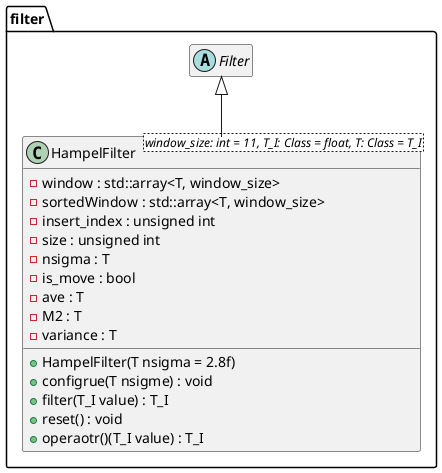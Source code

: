 @startuml hampel_filter
hide empty members

namespace filter {
class HampelFilter<window_size: int = 11, T_I: Class = float, T: Class = T_I> {
	- window : std::array<T, window_size>
	- sortedWindow : std::array<T, window_size>
	- insert_index : unsigned int
	- size : unsigned int
	- nsigma : T
	- is_move : bool
	- ave : T
	- M2 : T
	- variance : T

	+ HampelFilter(T nsigma = 2.8f)
	+ configrue(T nsigme) : void
	+ filter(T_I value) : T_I
	+ reset() : void
	+ operaotr()(T_I value) : T_I
}
}
abstract filter.Filter
filter.HampelFilter -up-|> filter.Filter

@enduml